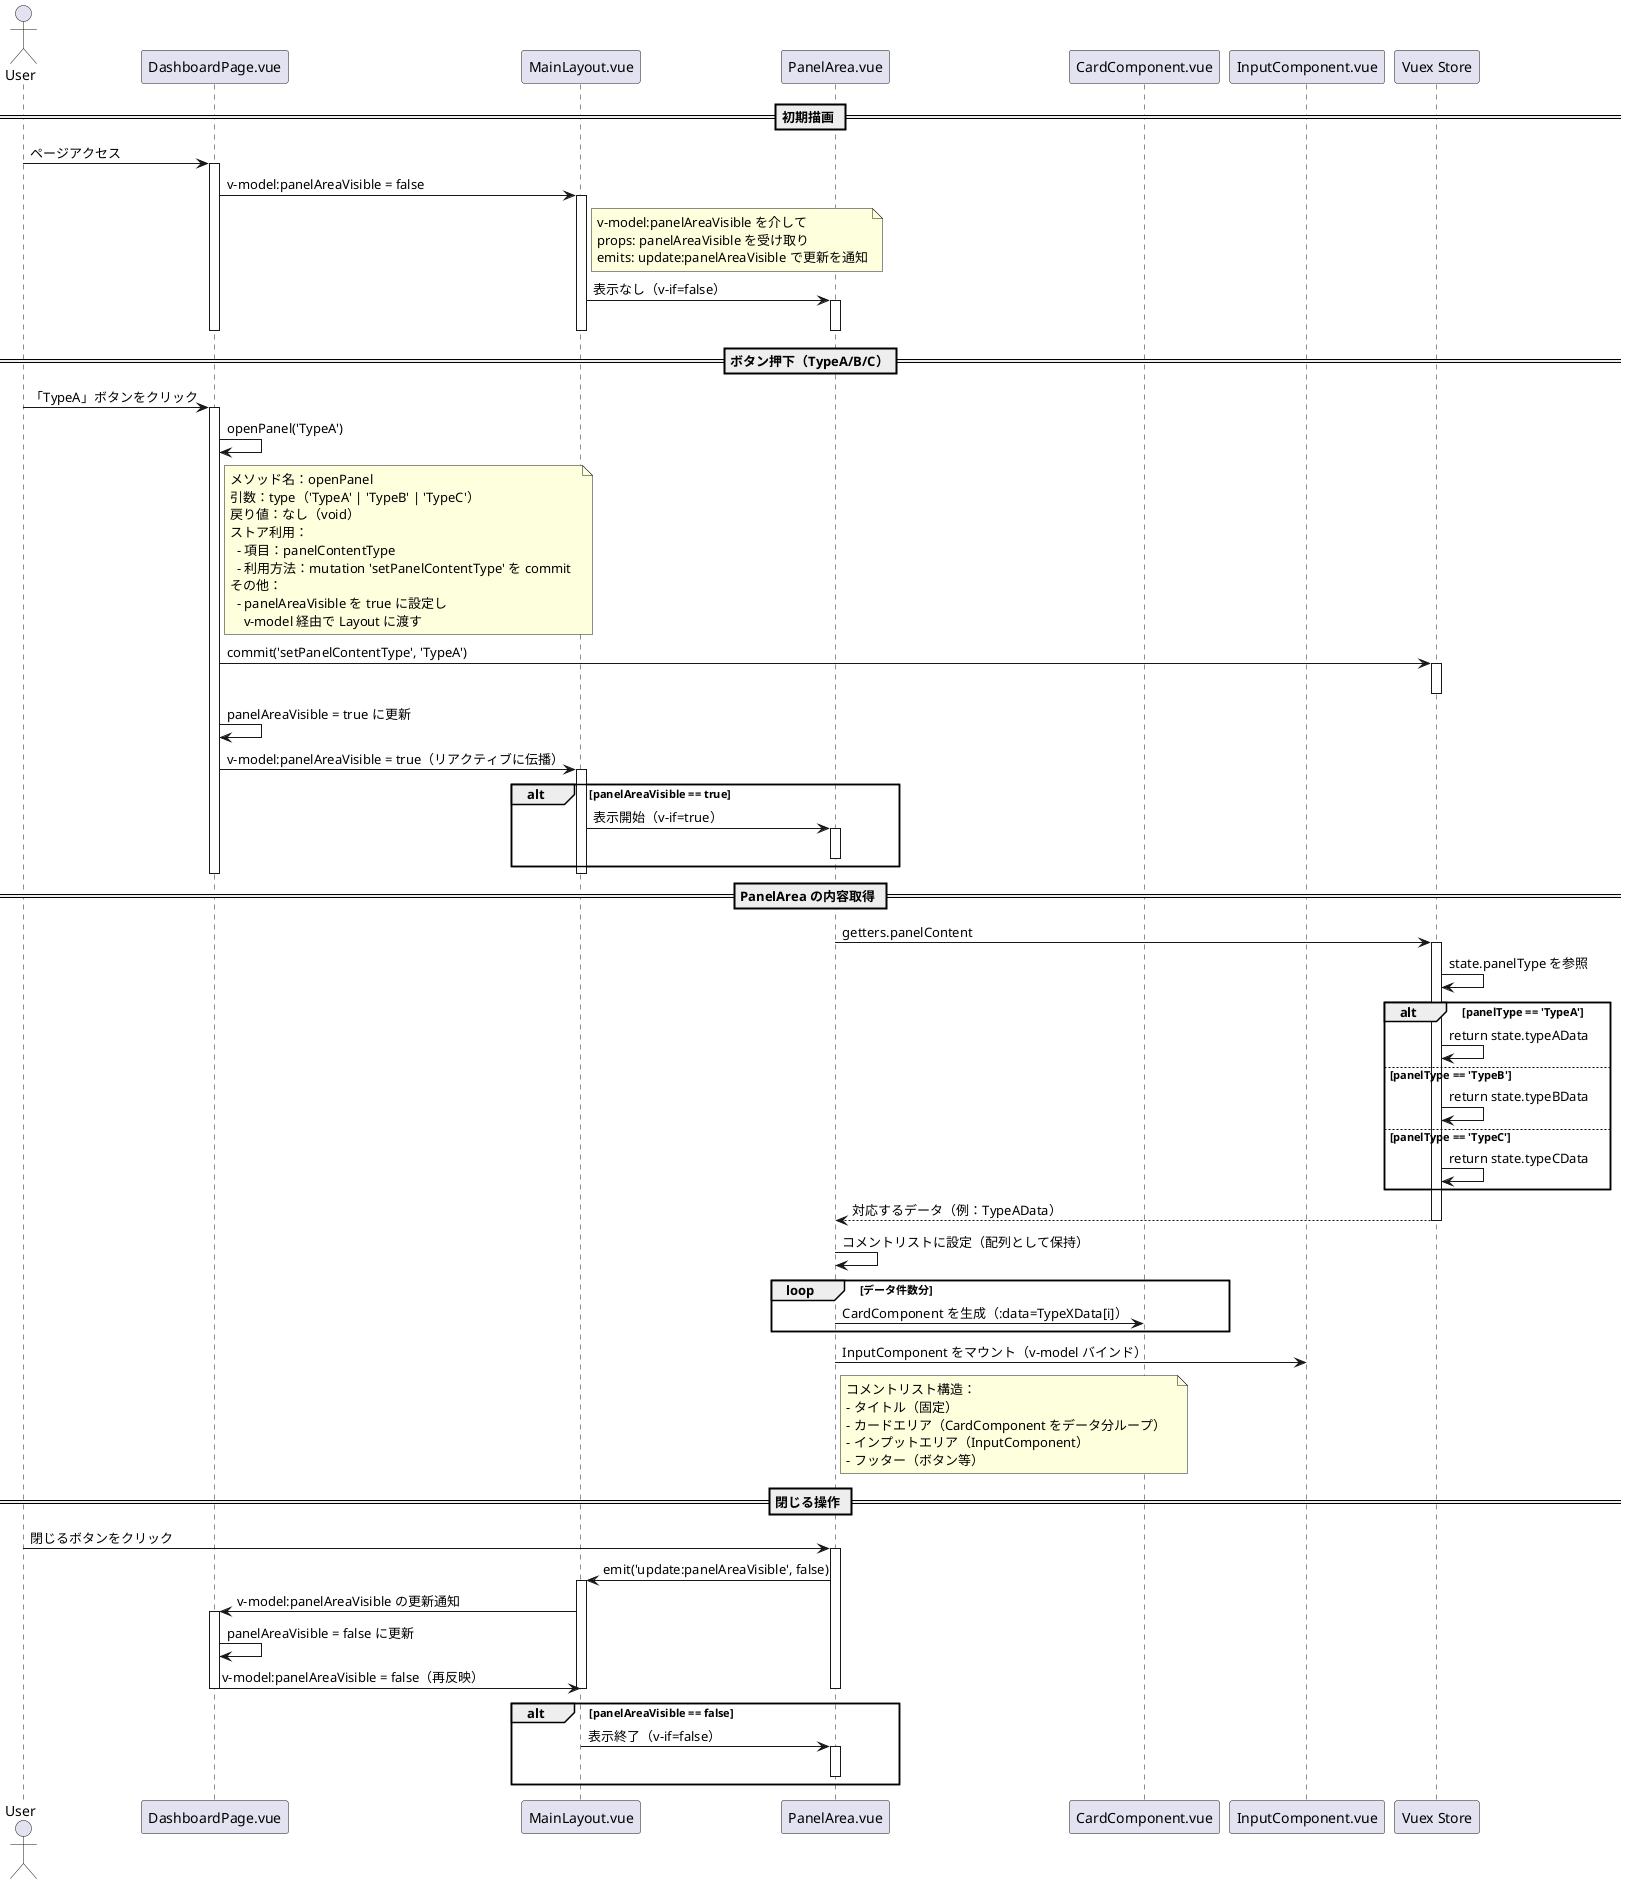 @startuml sample
actor User
participant "DashboardPage.vue" as Page
participant "MainLayout.vue" as Layout
participant "PanelArea.vue" as Panel
participant "CardComponent.vue" as Card
participant "InputComponent.vue" as Input
participant "Vuex Store" as Store

== 初期描画 ==
User -> Page : ページアクセス
activate Page

Page -> Layout : v-model:panelAreaVisible = false
activate Layout
note right of Layout
  v-model:panelAreaVisible を介して  
  props: panelAreaVisible を受け取り  
  emits: update:panelAreaVisible で更新を通知
end note
Layout -> Panel : 表示なし（v-if=false）
activate Panel
deactivate Panel
deactivate Layout
deactivate Page

== ボタン押下（TypeA/B/C）==
User -> Page : 「TypeA」ボタンをクリック
activate Page

Page -> Page : openPanel('TypeA')
note right of Page
  メソッド名：openPanel  
  引数：type（'TypeA' | 'TypeB' | 'TypeC'）  
  戻り値：なし（void）  
  ストア利用：  
    - 項目：panelContentType  
    - 利用方法：mutation 'setPanelContentType' を commit  
  その他：  
    - panelAreaVisible を true に設定し  
      v-model 経由で Layout に渡す
end note

Page -> Store : commit('setPanelContentType', 'TypeA')
activate Store
deactivate Store

Page -> Page : panelAreaVisible = true に更新
Page -> Layout : v-model:panelAreaVisible = true（リアクティブに伝播）
activate Layout

alt panelAreaVisible == true
  Layout -> Panel : 表示開始（v-if=true）
  activate Panel
  deactivate Panel
end

deactivate Layout
deactivate Page

== PanelArea の内容取得 ==
Panel -> Store : getters.panelContent
activate Store

Store -> Store : state.panelType を参照
alt panelType == 'TypeA'
  Store -> Store : return state.typeAData
else panelType == 'TypeB'
  Store -> Store : return state.typeBData
else panelType == 'TypeC'
  Store -> Store : return state.typeCData
end

Store --> Panel : 対応するデータ（例：TypeAData）
deactivate Store

Panel -> Panel : コメントリストに設定（配列として保持）

loop データ件数分
  Panel -> Card : CardComponent を生成（:data=TypeXData[i]）
end

Panel -> Input : InputComponent をマウント（v-model バインド）

note right of Panel
  コメントリスト構造：  
  - タイトル（固定）  
  - カードエリア（CardComponent をデータ分ループ）  
  - インプットエリア（InputComponent）  
  - フッター（ボタン等）
end note

== 閉じる操作 ==
User -> Panel : 閉じるボタンをクリック
activate Panel

Panel -> Layout : emit('update:panelAreaVisible', false)
activate Layout
Layout -> Page : v-model:panelAreaVisible の更新通知
activate Page

Page -> Page : panelAreaVisible = false に更新
Page -> Layout : v-model:panelAreaVisible = false（再反映）
deactivate Page
deactivate Layout
deactivate Panel

alt panelAreaVisible == false
  Layout -> Panel : 表示終了（v-if=false）
  activate Panel
  deactivate Panel
end
@enduml
